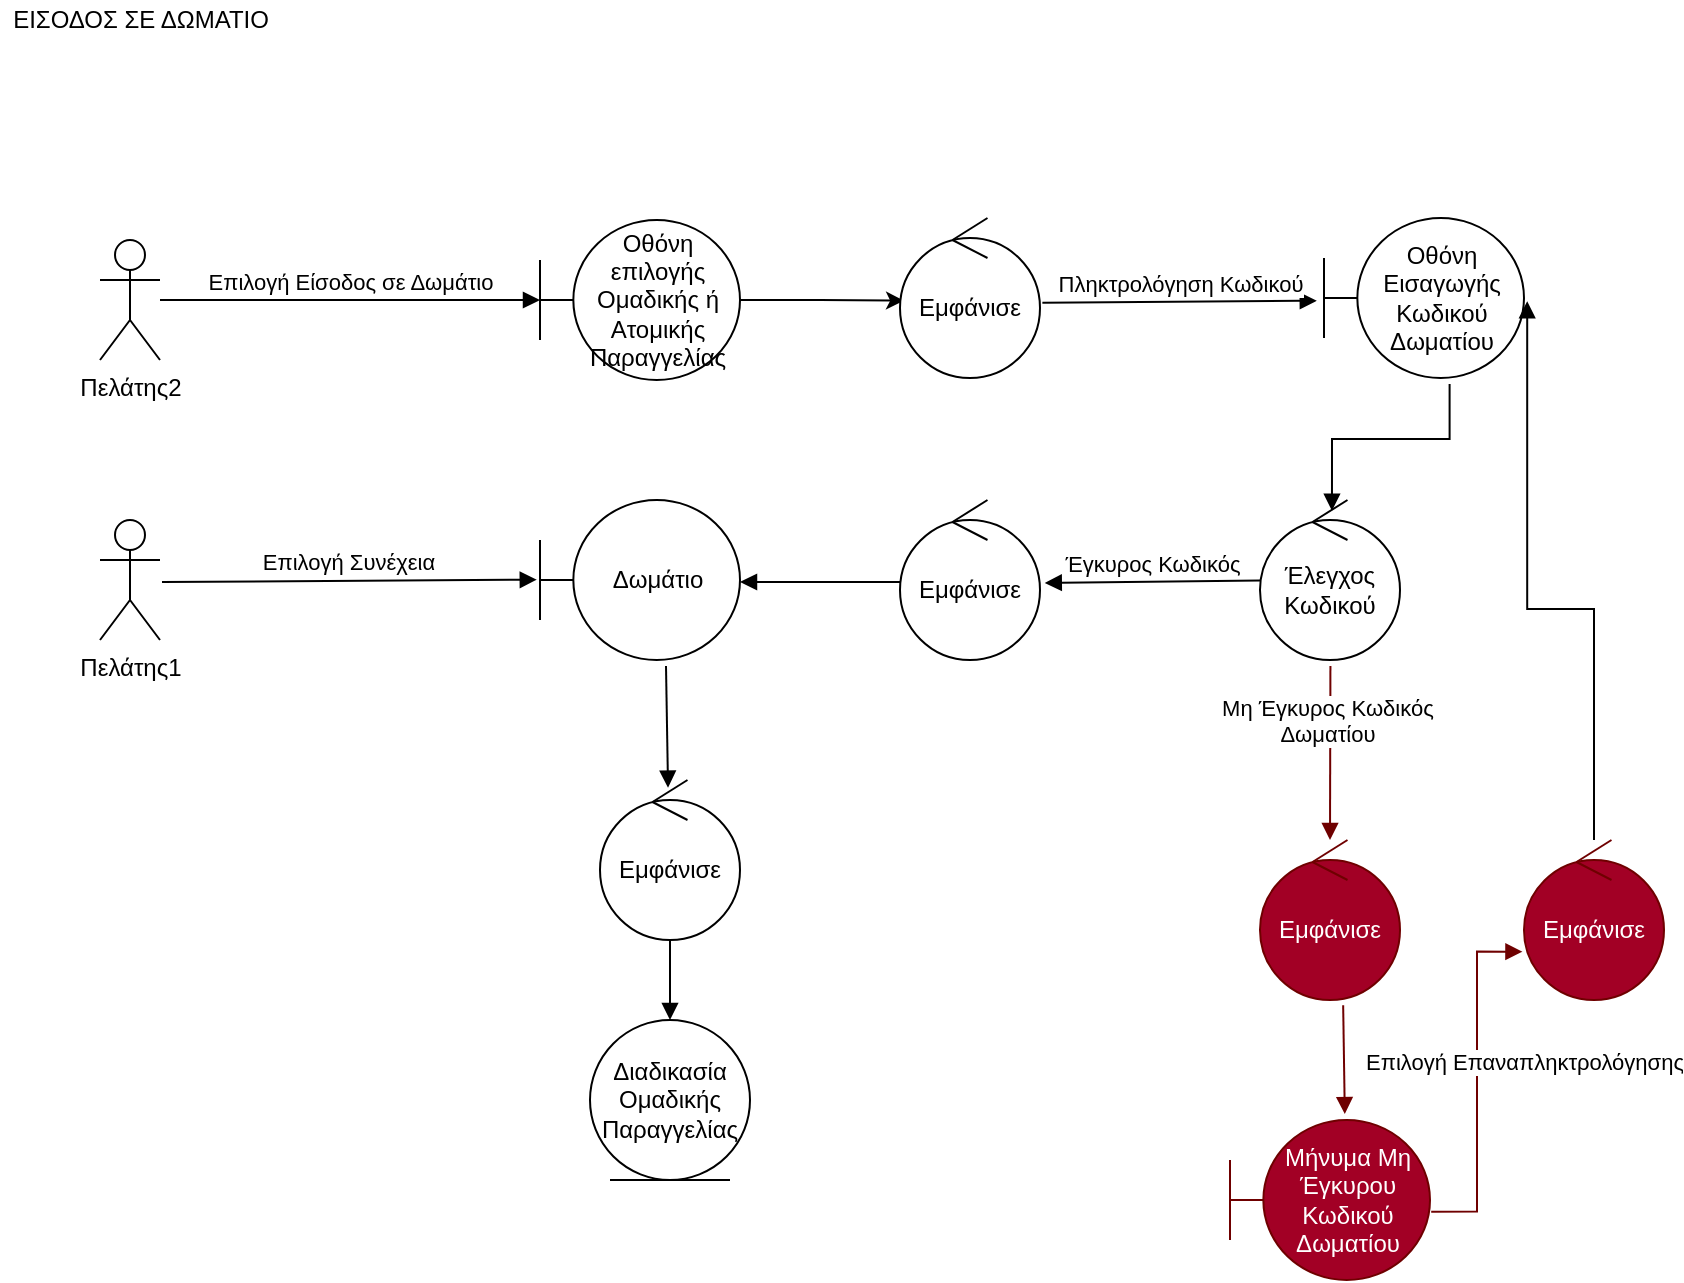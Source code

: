 <mxfile version="17.4.6" type="device"><diagram name="Page-1" id="0783ab3e-0a74-02c8-0abd-f7b4e66b4bec"><mxGraphModel dx="1038" dy="579" grid="1" gridSize="10" guides="1" tooltips="1" connect="1" arrows="1" fold="1" page="1" pageScale="1" pageWidth="850" pageHeight="1100" background="none" math="0" shadow="0"><root><mxCell id="0"/><mxCell id="1" parent="0"/><mxCell id="zVspNty9KydSl73fCF6j-1" value="Πελάτης2" style="shape=umlActor;verticalLabelPosition=bottom;verticalAlign=top;html=1;" parent="1" vertex="1"><mxGeometry x="90" y="230" width="30" height="60" as="geometry"/></mxCell><mxCell id="78yTkaiPV3YqrEQYTy-D-1" value="ΕΙΣΟΔΟΣ ΣΕ ΔΩΜΑΤΙΟ" style="text;html=1;align=center;verticalAlign=middle;resizable=0;points=[];autosize=1;strokeColor=none;fillColor=none;" vertex="1" parent="1"><mxGeometry x="40" y="110" width="140" height="20" as="geometry"/></mxCell><mxCell id="78yTkaiPV3YqrEQYTy-D-2" value="Οθόνη Εισαγωγής Κωδικού Δωματίου" style="shape=umlBoundary;whiteSpace=wrap;html=1;" vertex="1" parent="1"><mxGeometry x="702" y="219" width="100" height="80" as="geometry"/></mxCell><mxCell id="78yTkaiPV3YqrEQYTy-D-3" value="Επιλογή Είσοδος σε Δωμάτιο" style="html=1;verticalAlign=bottom;endArrow=block;rounded=0;" edge="1" parent="1" source="zVspNty9KydSl73fCF6j-1" target="78yTkaiPV3YqrEQYTy-D-5"><mxGeometry width="80" relative="1" as="geometry"><mxPoint x="380" y="310" as="sourcePoint"/><mxPoint x="360" y="260" as="targetPoint"/></mxGeometry></mxCell><mxCell id="78yTkaiPV3YqrEQYTy-D-7" style="edgeStyle=orthogonalEdgeStyle;rounded=0;orthogonalLoop=1;jettySize=auto;html=1;entryX=0.029;entryY=0.517;entryDx=0;entryDy=0;entryPerimeter=0;" edge="1" parent="1" source="78yTkaiPV3YqrEQYTy-D-5" target="78yTkaiPV3YqrEQYTy-D-6"><mxGeometry relative="1" as="geometry"/></mxCell><mxCell id="78yTkaiPV3YqrEQYTy-D-5" value="Οθόνη επιλογής Ομαδικής ή Ατομικής Παραγγελίας" style="shape=umlBoundary;whiteSpace=wrap;html=1;" vertex="1" parent="1"><mxGeometry x="310" y="220" width="100" height="80" as="geometry"/></mxCell><mxCell id="78yTkaiPV3YqrEQYTy-D-6" value="Εμφάνισε" style="ellipse;shape=umlControl;whiteSpace=wrap;html=1;" vertex="1" parent="1"><mxGeometry x="490" y="219" width="70" height="80" as="geometry"/></mxCell><mxCell id="78yTkaiPV3YqrEQYTy-D-8" value="Πληκτρολόγηση Κωδικού" style="html=1;verticalAlign=bottom;endArrow=block;rounded=0;entryX=-0.036;entryY=0.517;entryDx=0;entryDy=0;entryPerimeter=0;exitX=1.017;exitY=0.53;exitDx=0;exitDy=0;exitPerimeter=0;" edge="1" parent="1" source="78yTkaiPV3YqrEQYTy-D-6" target="78yTkaiPV3YqrEQYTy-D-2"><mxGeometry width="80" relative="1" as="geometry"><mxPoint x="380" y="290" as="sourcePoint"/><mxPoint x="460" y="290" as="targetPoint"/></mxGeometry></mxCell><mxCell id="78yTkaiPV3YqrEQYTy-D-11" value="Έλεγχος Κωδικού" style="ellipse;shape=umlControl;whiteSpace=wrap;html=1;" vertex="1" parent="1"><mxGeometry x="670" y="360" width="70" height="80" as="geometry"/></mxCell><mxCell id="78yTkaiPV3YqrEQYTy-D-12" value="" style="html=1;verticalAlign=bottom;endArrow=block;rounded=0;exitX=0.628;exitY=1.038;exitDx=0;exitDy=0;exitPerimeter=0;entryX=0.514;entryY=0.067;entryDx=0;entryDy=0;entryPerimeter=0;edgeStyle=orthogonalEdgeStyle;" edge="1" parent="1" source="78yTkaiPV3YqrEQYTy-D-2" target="78yTkaiPV3YqrEQYTy-D-11"><mxGeometry width="80" relative="1" as="geometry"><mxPoint x="380" y="290" as="sourcePoint"/><mxPoint x="460" y="290" as="targetPoint"/></mxGeometry></mxCell><mxCell id="78yTkaiPV3YqrEQYTy-D-13" value="Εμφάνισε" style="ellipse;shape=umlControl;whiteSpace=wrap;html=1;" vertex="1" parent="1"><mxGeometry x="490" y="360" width="70" height="80" as="geometry"/></mxCell><mxCell id="78yTkaiPV3YqrEQYTy-D-14" value="Έγκυρος Κωδικός" style="html=1;verticalAlign=bottom;endArrow=block;rounded=0;entryX=1.034;entryY=0.518;entryDx=0;entryDy=0;entryPerimeter=0;" edge="1" parent="1" source="78yTkaiPV3YqrEQYTy-D-11" target="78yTkaiPV3YqrEQYTy-D-13"><mxGeometry width="80" relative="1" as="geometry"><mxPoint x="380" y="400" as="sourcePoint"/><mxPoint x="460" y="400" as="targetPoint"/></mxGeometry></mxCell><mxCell id="78yTkaiPV3YqrEQYTy-D-15" value="Δωμάτιο" style="shape=umlBoundary;whiteSpace=wrap;html=1;" vertex="1" parent="1"><mxGeometry x="310" y="360" width="100" height="80" as="geometry"/></mxCell><mxCell id="78yTkaiPV3YqrEQYTy-D-19" value="" style="html=1;verticalAlign=bottom;endArrow=block;rounded=0;" edge="1" parent="1"><mxGeometry width="80" relative="1" as="geometry"><mxPoint x="490" y="401" as="sourcePoint"/><mxPoint x="410" y="401" as="targetPoint"/></mxGeometry></mxCell><mxCell id="78yTkaiPV3YqrEQYTy-D-23" value="Πελάτης1" style="shape=umlActor;verticalLabelPosition=bottom;verticalAlign=top;html=1;" vertex="1" parent="1"><mxGeometry x="90" y="370" width="30" height="60" as="geometry"/></mxCell><mxCell id="78yTkaiPV3YqrEQYTy-D-24" value="Επιλογή Συνέχεια" style="html=1;verticalAlign=bottom;endArrow=block;rounded=0;entryX=-0.016;entryY=0.498;entryDx=0;entryDy=0;entryPerimeter=0;" edge="1" parent="1" target="78yTkaiPV3YqrEQYTy-D-15"><mxGeometry width="80" relative="1" as="geometry"><mxPoint x="121" y="401" as="sourcePoint"/><mxPoint x="460" y="430" as="targetPoint"/></mxGeometry></mxCell><mxCell id="78yTkaiPV3YqrEQYTy-D-25" value="Εμφάνισε" style="ellipse;shape=umlControl;whiteSpace=wrap;html=1;" vertex="1" parent="1"><mxGeometry x="340" y="500" width="70" height="80" as="geometry"/></mxCell><mxCell id="78yTkaiPV3YqrEQYTy-D-26" value="" style="html=1;verticalAlign=bottom;endArrow=block;rounded=0;entryX=0.486;entryY=0.048;entryDx=0;entryDy=0;entryPerimeter=0;" edge="1" parent="1" target="78yTkaiPV3YqrEQYTy-D-25"><mxGeometry width="80" relative="1" as="geometry"><mxPoint x="373" y="443" as="sourcePoint"/><mxPoint x="460" y="430" as="targetPoint"/></mxGeometry></mxCell><mxCell id="78yTkaiPV3YqrEQYTy-D-27" value="Διαδικασία Ομαδικής Παραγγελίας" style="ellipse;shape=umlEntity;whiteSpace=wrap;html=1;" vertex="1" parent="1"><mxGeometry x="335" y="620" width="80" height="80" as="geometry"/></mxCell><mxCell id="78yTkaiPV3YqrEQYTy-D-28" value="" style="html=1;verticalAlign=bottom;endArrow=block;rounded=0;" edge="1" parent="1" target="78yTkaiPV3YqrEQYTy-D-27"><mxGeometry width="80" relative="1" as="geometry"><mxPoint x="375" y="580" as="sourcePoint"/><mxPoint x="384.02" y="513.84" as="targetPoint"/></mxGeometry></mxCell><mxCell id="78yTkaiPV3YqrEQYTy-D-30" value="Εμφάνισε" style="ellipse;shape=umlControl;whiteSpace=wrap;html=1;fillColor=#a20025;strokeColor=#6F0000;fontColor=#ffffff;" vertex="1" parent="1"><mxGeometry x="670" y="530" width="70" height="80" as="geometry"/></mxCell><mxCell id="78yTkaiPV3YqrEQYTy-D-31" value="Μη Έγκυρος Κωδικός&amp;nbsp;&lt;br&gt;Δωματίου&amp;nbsp;" style="html=1;verticalAlign=bottom;endArrow=block;rounded=0;exitX=0.503;exitY=1.037;exitDx=0;exitDy=0;exitPerimeter=0;fillColor=#a20025;strokeColor=#6F0000;" edge="1" parent="1" source="78yTkaiPV3YqrEQYTy-D-11" target="78yTkaiPV3YqrEQYTy-D-30"><mxGeometry width="80" relative="1" as="geometry"><mxPoint x="380" y="510" as="sourcePoint"/><mxPoint x="460" y="510" as="targetPoint"/></mxGeometry></mxCell><mxCell id="78yTkaiPV3YqrEQYTy-D-32" value="" style="html=1;verticalAlign=bottom;endArrow=block;rounded=0;fillColor=#a20025;strokeColor=#6F0000;exitX=0.594;exitY=1.033;exitDx=0;exitDy=0;exitPerimeter=0;entryX=0.574;entryY=-0.037;entryDx=0;entryDy=0;entryPerimeter=0;" edge="1" parent="1" source="78yTkaiPV3YqrEQYTy-D-30" target="78yTkaiPV3YqrEQYTy-D-33"><mxGeometry width="80" relative="1" as="geometry"><mxPoint x="690" y="640" as="sourcePoint"/><mxPoint x="770" y="640" as="targetPoint"/></mxGeometry></mxCell><mxCell id="78yTkaiPV3YqrEQYTy-D-33" value="Μήνυμα Μη Έγκυρου Κωδικού Δωματίου" style="shape=umlBoundary;whiteSpace=wrap;html=1;fillColor=#a20025;fontColor=#ffffff;strokeColor=#6F0000;" vertex="1" parent="1"><mxGeometry x="655" y="670" width="100" height="80" as="geometry"/></mxCell><mxCell id="78yTkaiPV3YqrEQYTy-D-34" value="Εμφάνισε" style="ellipse;shape=umlControl;whiteSpace=wrap;html=1;fillColor=#a20025;strokeColor=#6F0000;fontColor=#ffffff;" vertex="1" parent="1"><mxGeometry x="802" y="530" width="70" height="80" as="geometry"/></mxCell><mxCell id="78yTkaiPV3YqrEQYTy-D-37" value="Επιλογή Επαναπληκτρολόγησης" style="html=1;verticalAlign=bottom;endArrow=block;rounded=0;exitX=1.006;exitY=0.573;exitDx=0;exitDy=0;exitPerimeter=0;entryX=-0.011;entryY=0.698;entryDx=0;entryDy=0;entryPerimeter=0;fillColor=#a20025;strokeColor=#6F0000;edgeStyle=orthogonalEdgeStyle;" edge="1" parent="1" source="78yTkaiPV3YqrEQYTy-D-33" target="78yTkaiPV3YqrEQYTy-D-34"><mxGeometry x="0.01" y="-23" width="80" relative="1" as="geometry"><mxPoint x="380" y="680" as="sourcePoint"/><mxPoint x="460" y="680" as="targetPoint"/><mxPoint as="offset"/></mxGeometry></mxCell><mxCell id="78yTkaiPV3YqrEQYTy-D-38" value="" style="html=1;verticalAlign=bottom;endArrow=block;rounded=0;entryX=1.016;entryY=0.52;entryDx=0;entryDy=0;entryPerimeter=0;edgeStyle=orthogonalEdgeStyle;" edge="1" parent="1" source="78yTkaiPV3YqrEQYTy-D-34" target="78yTkaiPV3YqrEQYTy-D-2"><mxGeometry width="80" relative="1" as="geometry"><mxPoint x="960" y="660" as="sourcePoint"/><mxPoint x="560" y="480" as="targetPoint"/></mxGeometry></mxCell></root></mxGraphModel></diagram></mxfile>